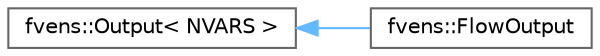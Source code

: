 digraph "Graphical Class Hierarchy"
{
 // LATEX_PDF_SIZE
  bgcolor="transparent";
  edge [fontname=Helvetica,fontsize=10,labelfontname=Helvetica,labelfontsize=10];
  node [fontname=Helvetica,fontsize=10,shape=box,height=0.2,width=0.4];
  rankdir="LR";
  Node0 [id="Node000000",label="fvens::Output\< NVARS \>",height=0.2,width=0.4,color="grey40", fillcolor="white", style="filled",URL="$classfvens_1_1Output.html",tooltip=" "];
  Node0 -> Node1 [id="edge28_Node000000_Node000001",dir="back",color="steelblue1",style="solid",tooltip=" "];
  Node1 [id="Node000001",label="fvens::FlowOutput",height=0.2,width=0.4,color="grey40", fillcolor="white", style="filled",URL="$classfvens_1_1FlowOutput.html",tooltip="Output for flow simulations."];
}
